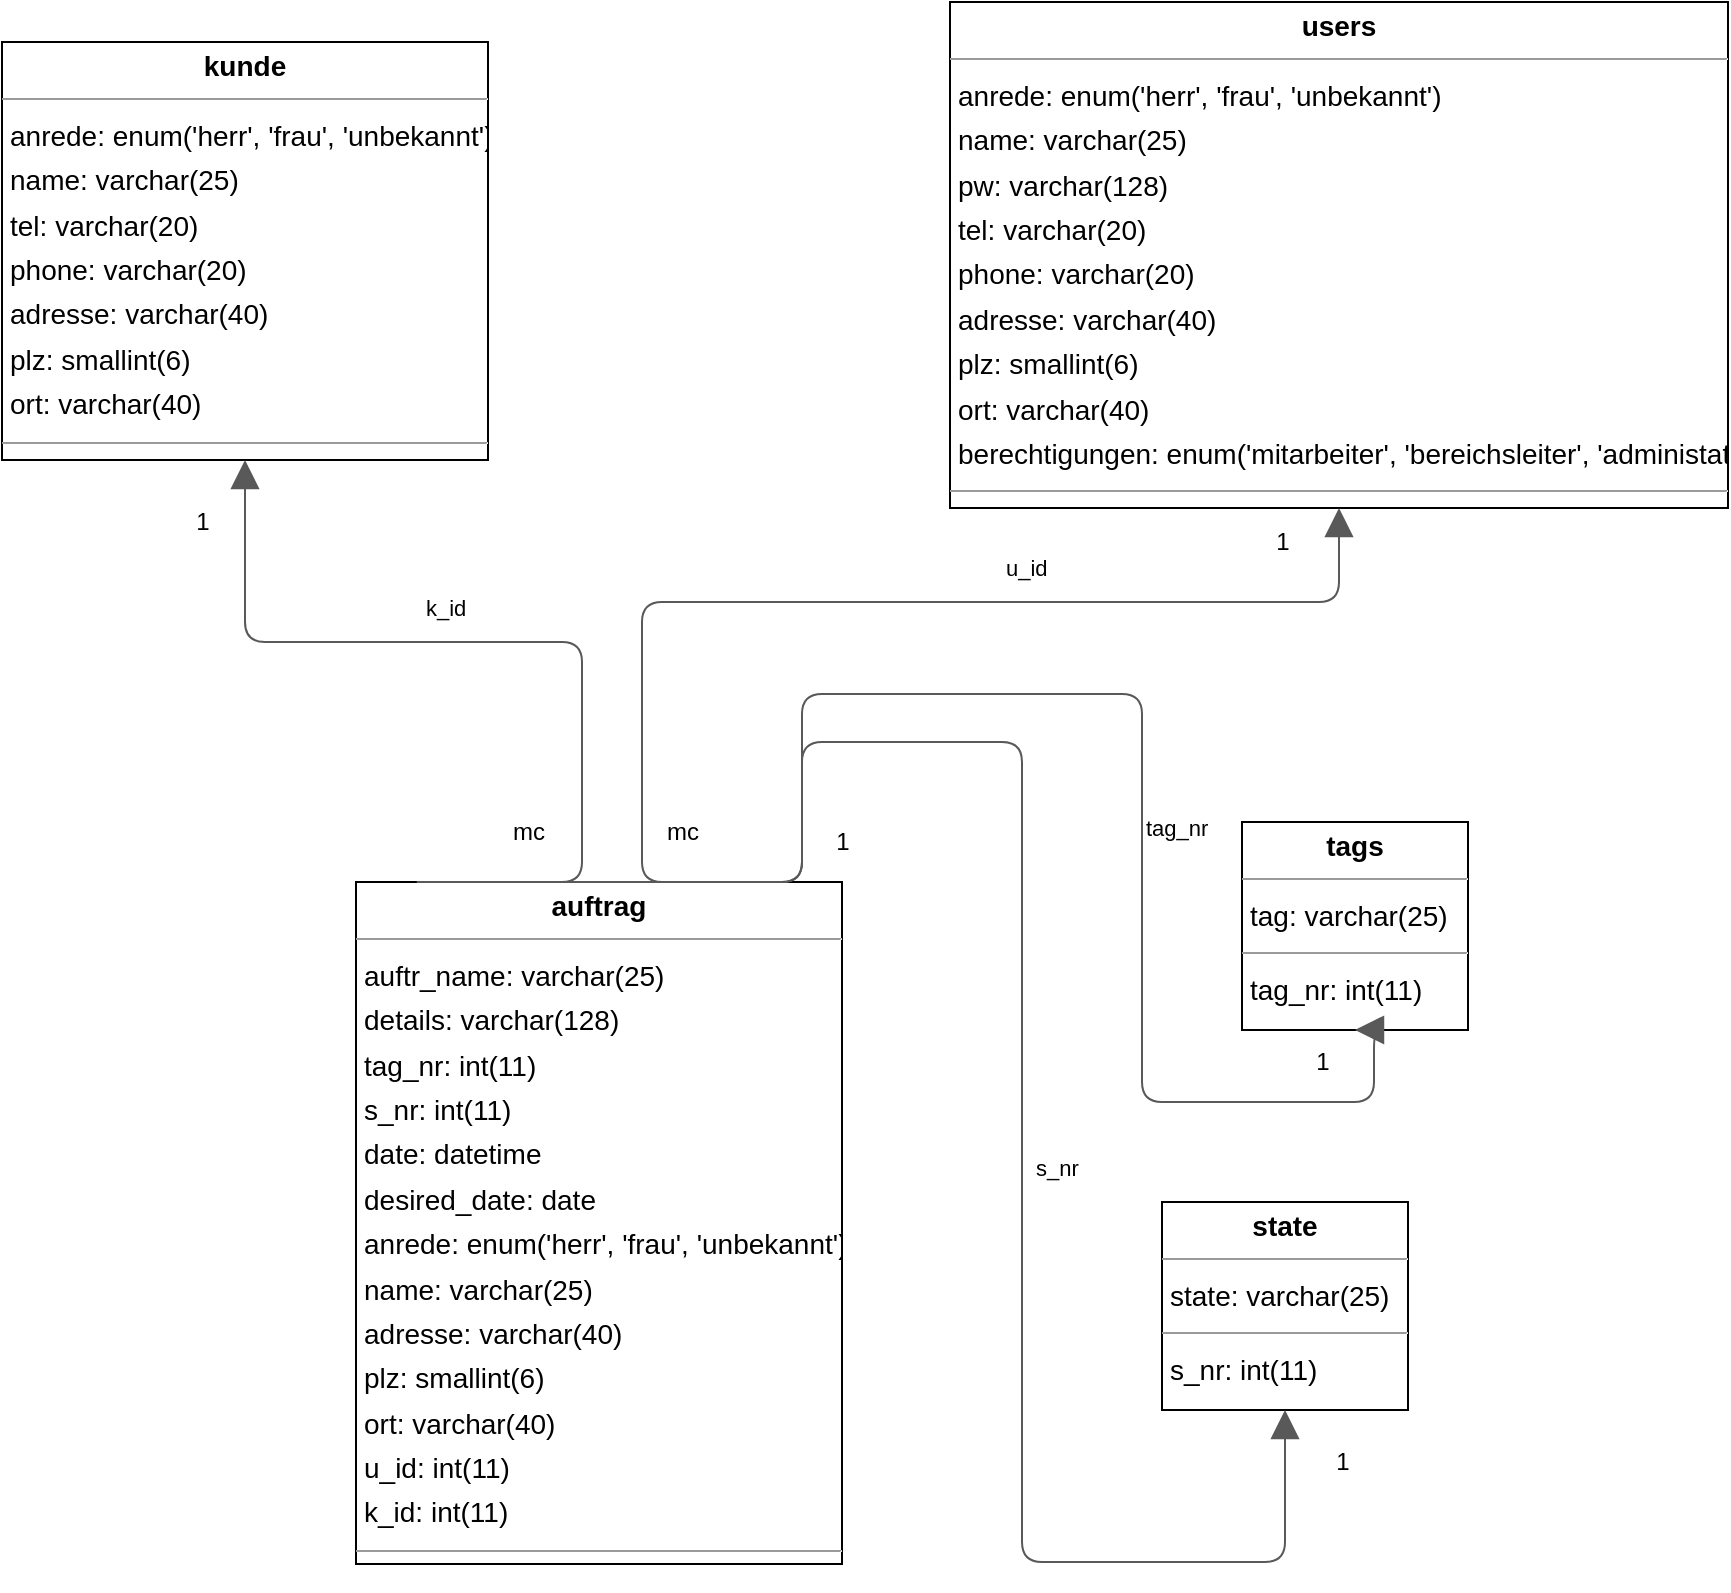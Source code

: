 <mxfile version="20.5.3" type="embed"><diagram id="QDm6kld2S2hvB_nJG0Ko" name="Page-1"><mxGraphModel dx="1294" dy="1685" grid="1" gridSize="10" guides="1" tooltips="1" connect="1" arrows="1" fold="1" page="0" pageScale="1" pageWidth="850" pageHeight="1100" background="none" math="0" shadow="0"><root><mxCell id="0"/><mxCell id="1" parent="0"/><mxCell id="node1" value="&lt;p style=&quot;margin:0px;margin-top:4px;text-align:center;&quot;&gt;&lt;b&gt;auftrag&lt;/b&gt;&lt;/p&gt;&lt;hr size=&quot;1&quot;/&gt;&lt;p style=&quot;margin:0 0 0 4px;line-height:1.6;&quot;&gt; auftr_name: varchar(25)&lt;br/&gt; details: varchar(128)&lt;br/&gt; tag_nr: int(11)&lt;br/&gt; s_nr: int(11)&lt;br/&gt; date: datetime&lt;br/&gt; desired_date: date&lt;br/&gt; anrede: enum(&amp;#39;herr&amp;#39;, &amp;#39;frau&amp;#39;, &amp;#39;unbekannt&amp;#39;)&lt;br/&gt; name: varchar(25)&lt;br/&gt; adresse: varchar(40)&lt;br/&gt; plz: smallint(6)&lt;br/&gt; ort: varchar(40)&lt;br/&gt; u_id: int(11)&lt;br/&gt; k_id: int(11)&lt;/p&gt;&lt;hr size=&quot;1&quot;/&gt;&lt;p style=&quot;margin:0 0 0 4px;line-height:1.6;&quot;&gt; auftr_nr: int(11)&lt;/p&gt;" style="verticalAlign=top;align=left;overflow=fill;fontSize=14;fontFamily=Helvetica;html=1;rounded=0;shadow=0;comic=0;labelBackgroundColor=none;strokeWidth=1;" parent="1" vertex="1"><mxGeometry x="47" y="240" width="243" height="341" as="geometry"/></mxCell><mxCell id="node4" value="&lt;p style=&quot;margin:0px;margin-top:4px;text-align:center;&quot;&gt;&lt;b&gt;kunde&lt;/b&gt;&lt;/p&gt;&lt;hr size=&quot;1&quot;/&gt;&lt;p style=&quot;margin:0 0 0 4px;line-height:1.6;&quot;&gt; anrede: enum(&amp;#39;herr&amp;#39;, &amp;#39;frau&amp;#39;, &amp;#39;unbekannt&amp;#39;)&lt;br/&gt; name: varchar(25)&lt;br/&gt; tel: varchar(20)&lt;br/&gt; phone: varchar(20)&lt;br/&gt; adresse: varchar(40)&lt;br/&gt; plz: smallint(6)&lt;br/&gt; ort: varchar(40)&lt;/p&gt;&lt;hr size=&quot;1&quot;/&gt;&lt;p style=&quot;margin:0 0 0 4px;line-height:1.6;&quot;&gt; k_id: int(11)&lt;/p&gt;" style="verticalAlign=top;align=left;overflow=fill;fontSize=14;fontFamily=Helvetica;html=1;rounded=0;shadow=0;comic=0;labelBackgroundColor=none;strokeWidth=1;" parent="1" vertex="1"><mxGeometry x="-130" y="-180" width="243" height="209" as="geometry"/></mxCell><mxCell id="node3" value="&lt;p style=&quot;margin:0px;margin-top:4px;text-align:center;&quot;&gt;&lt;b&gt;state&lt;/b&gt;&lt;/p&gt;&lt;hr size=&quot;1&quot;/&gt;&lt;p style=&quot;margin:0 0 0 4px;line-height:1.6;&quot;&gt; state: varchar(25)&lt;/p&gt;&lt;hr size=&quot;1&quot;/&gt;&lt;p style=&quot;margin:0 0 0 4px;line-height:1.6;&quot;&gt; s_nr: int(11)&lt;/p&gt;" style="verticalAlign=top;align=left;overflow=fill;fontSize=14;fontFamily=Helvetica;html=1;rounded=0;shadow=0;comic=0;labelBackgroundColor=none;strokeWidth=1;" parent="1" vertex="1"><mxGeometry x="450" y="400" width="123" height="104" as="geometry"/></mxCell><mxCell id="node2" value="&lt;p style=&quot;margin:0px;margin-top:4px;text-align:center;&quot;&gt;&lt;b&gt;tags&lt;/b&gt;&lt;/p&gt;&lt;hr size=&quot;1&quot;/&gt;&lt;p style=&quot;margin:0 0 0 4px;line-height:1.6;&quot;&gt; tag: varchar(25)&lt;/p&gt;&lt;hr size=&quot;1&quot;/&gt;&lt;p style=&quot;margin:0 0 0 4px;line-height:1.6;&quot;&gt; tag_nr: int(11)&lt;/p&gt;" style="verticalAlign=top;align=left;overflow=fill;fontSize=14;fontFamily=Helvetica;html=1;rounded=0;shadow=0;comic=0;labelBackgroundColor=none;strokeWidth=1;" parent="1" vertex="1"><mxGeometry x="490" y="210" width="113" height="104" as="geometry"/></mxCell><mxCell id="node0" value="&lt;p style=&quot;margin:0px;margin-top:4px;text-align:center;&quot;&gt;&lt;b&gt;users&lt;/b&gt;&lt;/p&gt;&lt;hr size=&quot;1&quot;/&gt;&lt;p style=&quot;margin:0 0 0 4px;line-height:1.6;&quot;&gt; anrede: enum(&amp;#39;herr&amp;#39;, &amp;#39;frau&amp;#39;, &amp;#39;unbekannt&amp;#39;)&lt;br/&gt; name: varchar(25)&lt;br/&gt; pw: varchar(128)&lt;br/&gt; tel: varchar(20)&lt;br/&gt; phone: varchar(20)&lt;br/&gt; adresse: varchar(40)&lt;br/&gt; plz: smallint(6)&lt;br/&gt; ort: varchar(40)&lt;br/&gt; berechtigungen: enum(&amp;#39;mitarbeiter&amp;#39;, &amp;#39;bereichsleiter&amp;#39;, &amp;#39;administator&amp;#39;)&lt;/p&gt;&lt;hr size=&quot;1&quot;/&gt;&lt;p style=&quot;margin:0 0 0 4px;line-height:1.6;&quot;&gt; u_id: int(11)&lt;/p&gt;" style="verticalAlign=top;align=left;overflow=fill;fontSize=14;fontFamily=Helvetica;html=1;rounded=0;shadow=0;comic=0;labelBackgroundColor=none;strokeWidth=1;" parent="1" vertex="1"><mxGeometry x="344" y="-200" width="389" height="253" as="geometry"/></mxCell><mxCell id="edge2" value="" style="html=1;rounded=1;edgeStyle=orthogonalEdgeStyle;dashed=0;startArrow=none;endArrow=block;endSize=12;strokeColor=#595959;exitX=0.375;exitY=0.000;exitDx=0;exitDy=0;entryX=0.500;entryY=1.000;entryDx=0;entryDy=0;" parent="1" source="node1" target="node4" edge="1"><mxGeometry width="50" height="50" relative="1" as="geometry"><Array as="points"><mxPoint x="160" y="240"/><mxPoint x="160" y="120"/><mxPoint x="-8" y="120"/></Array></mxGeometry></mxCell><mxCell id="label14" value="k_id" style="edgeLabel;resizable=0;html=1;align=left;verticalAlign=top;strokeColor=default;" parent="edge2" vertex="1" connectable="0"><mxGeometry x="80" y="90" as="geometry"/></mxCell><mxCell id="edge3" value="" style="html=1;rounded=1;edgeStyle=orthogonalEdgeStyle;dashed=0;startArrow=none;endArrow=block;endSize=12;strokeColor=#595959;exitX=0.125;exitY=0.000;exitDx=0;exitDy=0;entryX=0.500;entryY=1.000;entryDx=0;entryDy=0;" parent="1" source="node1" target="node3" edge="1"><mxGeometry width="50" height="50" relative="1" as="geometry"><Array as="points"><mxPoint x="270" y="240"/><mxPoint x="270" y="170"/><mxPoint x="380" y="170"/><mxPoint x="380" y="580"/><mxPoint x="512" y="580"/></Array></mxGeometry></mxCell><mxCell id="label20" value="s_nr" style="edgeLabel;resizable=0;html=1;align=left;verticalAlign=top;strokeColor=default;" parent="edge3" vertex="1" connectable="0"><mxGeometry x="385" y="370" as="geometry"/></mxCell><mxCell id="edge1" value="" style="html=1;rounded=1;edgeStyle=orthogonalEdgeStyle;dashed=0;startArrow=none;endArrow=block;endSize=12;strokeColor=#595959;exitX=0.625;exitY=0.000;exitDx=0;exitDy=0;entryX=0.500;entryY=1.000;entryDx=0;entryDy=0;" parent="1" source="node1" target="node2" edge="1"><mxGeometry width="50" height="50" relative="1" as="geometry"><Array as="points"><mxPoint x="270" y="240"/><mxPoint x="270" y="146"/><mxPoint x="440" y="146"/><mxPoint x="440" y="350"/><mxPoint x="556" y="350"/></Array></mxGeometry></mxCell><mxCell id="label8" value="tag_nr" style="edgeLabel;resizable=0;html=1;align=left;verticalAlign=top;strokeColor=default;" parent="edge1" vertex="1" connectable="0"><mxGeometry x="440" y="200" as="geometry"/></mxCell><mxCell id="edge0" value="" style="html=1;rounded=1;edgeStyle=orthogonalEdgeStyle;dashed=0;startArrow=none;endArrow=block;endSize=12;strokeColor=#595959;exitX=0.875;exitY=0.000;exitDx=0;exitDy=0;entryX=0.500;entryY=1.000;entryDx=0;entryDy=0;" parent="1" source="node1" target="node0" edge="1"><mxGeometry width="50" height="50" relative="1" as="geometry"><Array as="points"><mxPoint x="190" y="240"/><mxPoint x="190" y="100"/><mxPoint x="538" y="100"/></Array></mxGeometry></mxCell><mxCell id="label2" value="u_id" style="edgeLabel;resizable=0;html=1;align=left;verticalAlign=top;strokeColor=default;" parent="edge0" vertex="1" connectable="0"><mxGeometry x="370" y="70" as="geometry"/></mxCell><mxCell id="2" value="1" style="text;html=1;align=center;verticalAlign=middle;resizable=0;points=[];autosize=1;strokeColor=none;fillColor=none;" vertex="1" parent="1"><mxGeometry x="-45" y="45" width="30" height="30" as="geometry"/></mxCell><mxCell id="3" value="mc&lt;br&gt;" style="text;html=1;align=center;verticalAlign=middle;resizable=0;points=[];autosize=1;strokeColor=none;fillColor=none;" vertex="1" parent="1"><mxGeometry x="113" y="200" width="40" height="30" as="geometry"/></mxCell><mxCell id="4" value="1" style="text;html=1;align=center;verticalAlign=middle;resizable=0;points=[];autosize=1;strokeColor=none;fillColor=none;" vertex="1" parent="1"><mxGeometry x="495" y="55" width="30" height="30" as="geometry"/></mxCell><mxCell id="5" value="mc" style="text;html=1;align=center;verticalAlign=middle;resizable=0;points=[];autosize=1;strokeColor=none;fillColor=none;" vertex="1" parent="1"><mxGeometry x="190" y="200" width="40" height="30" as="geometry"/></mxCell><mxCell id="6" value="1" style="text;html=1;align=center;verticalAlign=middle;resizable=0;points=[];autosize=1;strokeColor=none;fillColor=none;" vertex="1" parent="1"><mxGeometry x="515" y="315" width="30" height="30" as="geometry"/></mxCell><mxCell id="7" value="1" style="text;html=1;align=center;verticalAlign=middle;resizable=0;points=[];autosize=1;strokeColor=none;fillColor=none;" vertex="1" parent="1"><mxGeometry x="275" y="205" width="30" height="30" as="geometry"/></mxCell><mxCell id="8" value="1" style="text;html=1;align=center;verticalAlign=middle;resizable=0;points=[];autosize=1;strokeColor=none;fillColor=none;" vertex="1" parent="1"><mxGeometry x="525" y="515" width="30" height="30" as="geometry"/></mxCell></root></mxGraphModel></diagram></mxfile>